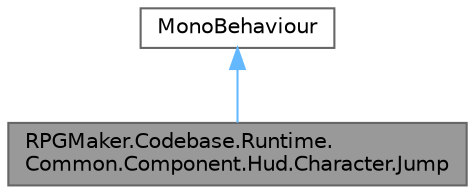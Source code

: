 digraph "RPGMaker.Codebase.Runtime.Common.Component.Hud.Character.Jump"
{
 // LATEX_PDF_SIZE
  bgcolor="transparent";
  edge [fontname=Helvetica,fontsize=10,labelfontname=Helvetica,labelfontsize=10];
  node [fontname=Helvetica,fontsize=10,shape=box,height=0.2,width=0.4];
  Node1 [id="Node000001",label="RPGMaker.Codebase.Runtime.\lCommon.Component.Hud.Character.Jump",height=0.2,width=0.4,color="gray40", fillcolor="grey60", style="filled", fontcolor="black",tooltip="😁 イベントコマンド『ジャンプ』用コンポーネント。"];
  Node2 -> Node1 [id="edge1_Node000001_Node000002",dir="back",color="steelblue1",style="solid",tooltip=" "];
  Node2 [id="Node000002",label="MonoBehaviour",height=0.2,width=0.4,color="gray40", fillcolor="white", style="filled",tooltip=" "];
}
